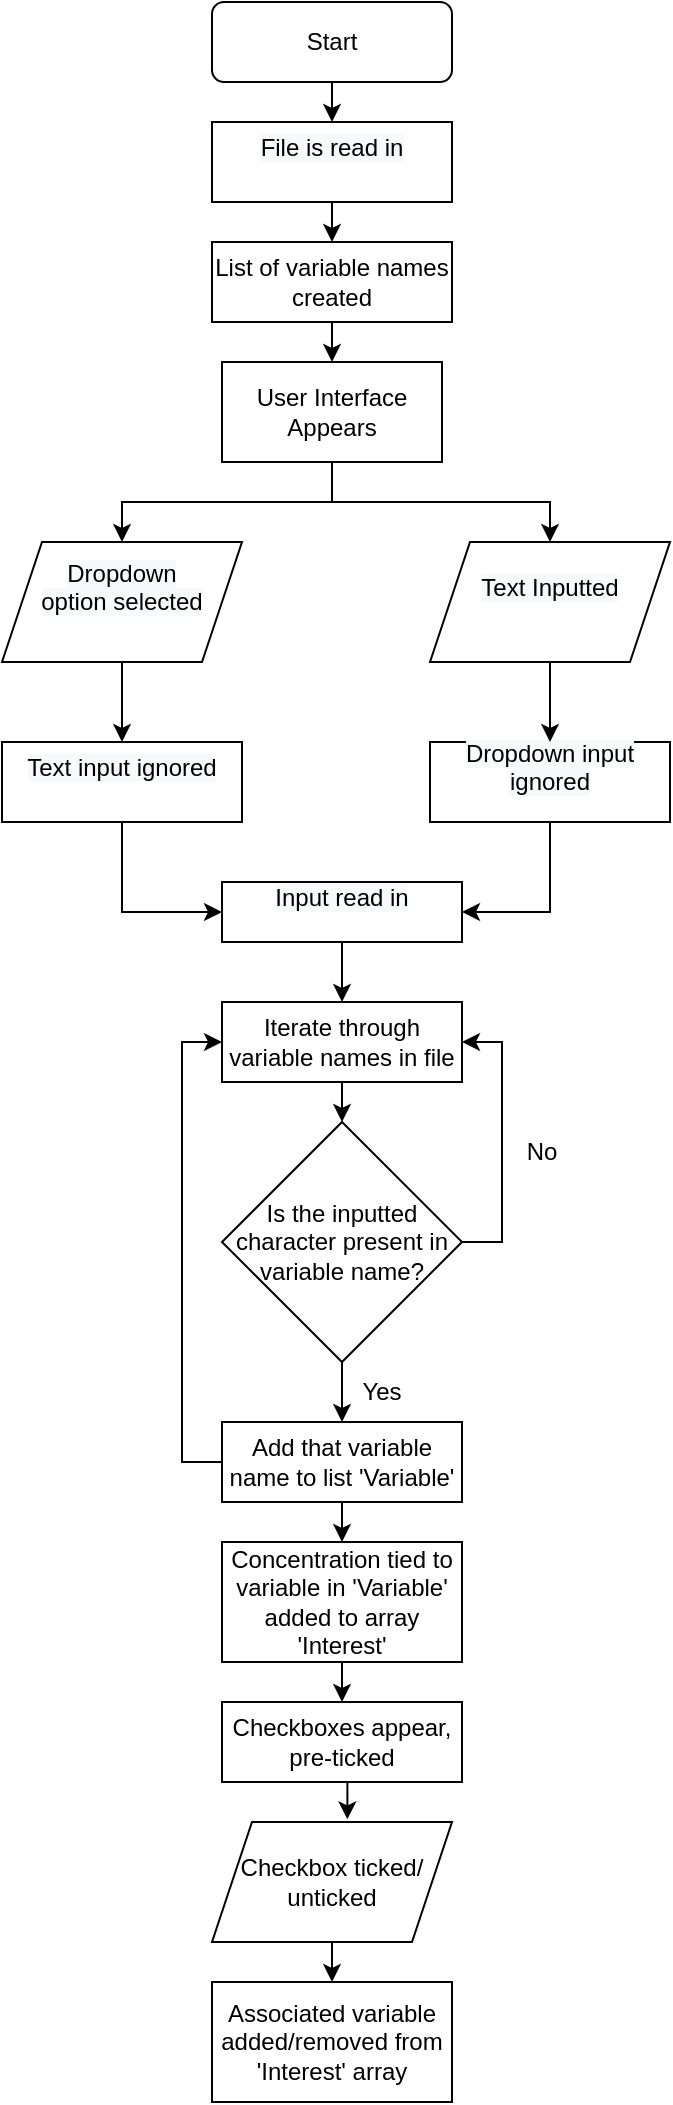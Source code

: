 <mxfile version="18.0.2" type="github">
  <diagram id="C5RBs43oDa-KdzZeNtuy" name="Page-1">
    <mxGraphModel dx="782" dy="468" grid="1" gridSize="10" guides="1" tooltips="1" connect="1" arrows="1" fold="1" page="1" pageScale="1" pageWidth="827" pageHeight="1169" math="0" shadow="0">
      <root>
        <mxCell id="WIyWlLk6GJQsqaUBKTNV-0" />
        <mxCell id="WIyWlLk6GJQsqaUBKTNV-1" parent="WIyWlLk6GJQsqaUBKTNV-0" />
        <mxCell id="8Z7Ra5g3nKZO3fyW7-og-33" style="edgeStyle=orthogonalEdgeStyle;rounded=0;orthogonalLoop=1;jettySize=auto;html=1;exitX=0.5;exitY=1;exitDx=0;exitDy=0;entryX=0.5;entryY=0;entryDx=0;entryDy=0;" edge="1" parent="WIyWlLk6GJQsqaUBKTNV-1" source="8Z7Ra5g3nKZO3fyW7-og-26" target="8Z7Ra5g3nKZO3fyW7-og-32">
          <mxGeometry relative="1" as="geometry" />
        </mxCell>
        <mxCell id="8Z7Ra5g3nKZO3fyW7-og-35" style="edgeStyle=orthogonalEdgeStyle;rounded=0;orthogonalLoop=1;jettySize=auto;html=1;exitX=0.5;exitY=1;exitDx=0;exitDy=0;entryX=0.5;entryY=0;entryDx=0;entryDy=0;" edge="1" parent="WIyWlLk6GJQsqaUBKTNV-1" source="8Z7Ra5g3nKZO3fyW7-og-26" target="8Z7Ra5g3nKZO3fyW7-og-34">
          <mxGeometry relative="1" as="geometry" />
        </mxCell>
        <mxCell id="8Z7Ra5g3nKZO3fyW7-og-26" value="User Interface Appears&lt;br&gt;" style="rounded=0;whiteSpace=wrap;html=1;" vertex="1" parent="WIyWlLk6GJQsqaUBKTNV-1">
          <mxGeometry x="310" y="190" width="110" height="50" as="geometry" />
        </mxCell>
        <mxCell id="8Z7Ra5g3nKZO3fyW7-og-40" style="edgeStyle=orthogonalEdgeStyle;rounded=0;orthogonalLoop=1;jettySize=auto;html=1;exitX=0.5;exitY=1;exitDx=0;exitDy=0;entryX=0;entryY=0.5;entryDx=0;entryDy=0;" edge="1" parent="WIyWlLk6GJQsqaUBKTNV-1" source="8Z7Ra5g3nKZO3fyW7-og-30" target="8Z7Ra5g3nKZO3fyW7-og-39">
          <mxGeometry relative="1" as="geometry" />
        </mxCell>
        <mxCell id="8Z7Ra5g3nKZO3fyW7-og-30" value="&#xa;&lt;span style=&quot;color: rgb(0, 0, 0); font-family: Helvetica; font-size: 12px; font-style: normal; font-variant-ligatures: normal; font-variant-caps: normal; font-weight: 400; letter-spacing: normal; orphans: 2; text-align: center; text-indent: 0px; text-transform: none; widows: 2; word-spacing: 0px; -webkit-text-stroke-width: 0px; background-color: rgb(248, 249, 250); text-decoration-thickness: initial; text-decoration-style: initial; text-decoration-color: initial; float: none; display: inline !important;&quot;&gt;Text input ignored&lt;/span&gt;&#xa;&#xa;" style="rounded=0;whiteSpace=wrap;html=1;" vertex="1" parent="WIyWlLk6GJQsqaUBKTNV-1">
          <mxGeometry x="200" y="380" width="120" height="40" as="geometry" />
        </mxCell>
        <mxCell id="8Z7Ra5g3nKZO3fyW7-og-41" style="edgeStyle=orthogonalEdgeStyle;rounded=0;orthogonalLoop=1;jettySize=auto;html=1;exitX=0.5;exitY=1;exitDx=0;exitDy=0;entryX=1;entryY=0.5;entryDx=0;entryDy=0;" edge="1" parent="WIyWlLk6GJQsqaUBKTNV-1" source="8Z7Ra5g3nKZO3fyW7-og-31" target="8Z7Ra5g3nKZO3fyW7-og-39">
          <mxGeometry relative="1" as="geometry" />
        </mxCell>
        <mxCell id="8Z7Ra5g3nKZO3fyW7-og-31" value="&#xa;&lt;span style=&quot;color: rgb(0, 0, 0); font-family: Helvetica; font-size: 12px; font-style: normal; font-variant-ligatures: normal; font-variant-caps: normal; font-weight: 400; letter-spacing: normal; orphans: 2; text-align: center; text-indent: 0px; text-transform: none; widows: 2; word-spacing: 0px; -webkit-text-stroke-width: 0px; background-color: rgb(248, 249, 250); text-decoration-thickness: initial; text-decoration-style: initial; text-decoration-color: initial; float: none; display: inline !important;&quot;&gt;Dropdown input ignored&lt;/span&gt;&#xa;&#xa;" style="rounded=0;whiteSpace=wrap;html=1;verticalAlign=middle;" vertex="1" parent="WIyWlLk6GJQsqaUBKTNV-1">
          <mxGeometry x="414" y="380" width="120" height="40" as="geometry" />
        </mxCell>
        <mxCell id="8Z7Ra5g3nKZO3fyW7-og-37" style="edgeStyle=orthogonalEdgeStyle;rounded=0;orthogonalLoop=1;jettySize=auto;html=1;exitX=0.5;exitY=1;exitDx=0;exitDy=0;entryX=0.5;entryY=0;entryDx=0;entryDy=0;" edge="1" parent="WIyWlLk6GJQsqaUBKTNV-1" source="8Z7Ra5g3nKZO3fyW7-og-32" target="8Z7Ra5g3nKZO3fyW7-og-30">
          <mxGeometry relative="1" as="geometry" />
        </mxCell>
        <mxCell id="8Z7Ra5g3nKZO3fyW7-og-32" value="&#xa;&lt;span style=&quot;color: rgb(0, 0, 0); font-family: Helvetica; font-size: 12px; font-style: normal; font-variant-ligatures: normal; font-variant-caps: normal; font-weight: 400; letter-spacing: normal; orphans: 2; text-align: center; text-indent: 0px; text-transform: none; widows: 2; word-spacing: 0px; -webkit-text-stroke-width: 0px; background-color: rgb(248, 249, 250); text-decoration-thickness: initial; text-decoration-style: initial; text-decoration-color: initial; float: none; display: inline !important;&quot;&gt;Dropdown&lt;/span&gt;&lt;br style=&quot;color: rgb(0, 0, 0); font-family: Helvetica; font-size: 12px; font-style: normal; font-variant-ligatures: normal; font-variant-caps: normal; font-weight: 400; letter-spacing: normal; orphans: 2; text-align: center; text-indent: 0px; text-transform: none; widows: 2; word-spacing: 0px; -webkit-text-stroke-width: 0px; background-color: rgb(248, 249, 250); text-decoration-thickness: initial; text-decoration-style: initial; text-decoration-color: initial;&quot;&gt;&lt;span style=&quot;color: rgb(0, 0, 0); font-family: Helvetica; font-size: 12px; font-style: normal; font-variant-ligatures: normal; font-variant-caps: normal; font-weight: 400; letter-spacing: normal; orphans: 2; text-align: center; text-indent: 0px; text-transform: none; widows: 2; word-spacing: 0px; -webkit-text-stroke-width: 0px; background-color: rgb(248, 249, 250); text-decoration-thickness: initial; text-decoration-style: initial; text-decoration-color: initial; float: none; display: inline !important;&quot;&gt;option selected&lt;/span&gt;&#xa;&#xa;" style="shape=parallelogram;perimeter=parallelogramPerimeter;whiteSpace=wrap;html=1;fixedSize=1;" vertex="1" parent="WIyWlLk6GJQsqaUBKTNV-1">
          <mxGeometry x="200" y="280" width="120" height="60" as="geometry" />
        </mxCell>
        <mxCell id="8Z7Ra5g3nKZO3fyW7-og-38" style="edgeStyle=orthogonalEdgeStyle;rounded=0;orthogonalLoop=1;jettySize=auto;html=1;exitX=0.5;exitY=1;exitDx=0;exitDy=0;entryX=0.5;entryY=0;entryDx=0;entryDy=0;" edge="1" parent="WIyWlLk6GJQsqaUBKTNV-1" source="8Z7Ra5g3nKZO3fyW7-og-34" target="8Z7Ra5g3nKZO3fyW7-og-31">
          <mxGeometry relative="1" as="geometry" />
        </mxCell>
        <mxCell id="8Z7Ra5g3nKZO3fyW7-og-34" value="&#xa;&lt;span style=&quot;color: rgb(0, 0, 0); font-family: Helvetica; font-size: 12px; font-style: normal; font-variant-ligatures: normal; font-variant-caps: normal; font-weight: 400; letter-spacing: normal; orphans: 2; text-align: center; text-indent: 0px; text-transform: none; widows: 2; word-spacing: 0px; -webkit-text-stroke-width: 0px; background-color: rgb(248, 249, 250); text-decoration-thickness: initial; text-decoration-style: initial; text-decoration-color: initial; float: none; display: inline !important;&quot;&gt;Text Inputted&lt;/span&gt;&#xa;&#xa;" style="shape=parallelogram;perimeter=parallelogramPerimeter;whiteSpace=wrap;html=1;fixedSize=1;" vertex="1" parent="WIyWlLk6GJQsqaUBKTNV-1">
          <mxGeometry x="414" y="280" width="120" height="60" as="geometry" />
        </mxCell>
        <mxCell id="8Z7Ra5g3nKZO3fyW7-og-43" style="edgeStyle=orthogonalEdgeStyle;rounded=0;orthogonalLoop=1;jettySize=auto;html=1;exitX=0.5;exitY=1;exitDx=0;exitDy=0;entryX=0.5;entryY=0;entryDx=0;entryDy=0;" edge="1" parent="WIyWlLk6GJQsqaUBKTNV-1" source="8Z7Ra5g3nKZO3fyW7-og-39">
          <mxGeometry relative="1" as="geometry">
            <mxPoint x="370" y="510" as="targetPoint" />
          </mxGeometry>
        </mxCell>
        <mxCell id="8Z7Ra5g3nKZO3fyW7-og-39" value="&#xa;&lt;span style=&quot;color: rgb(0, 0, 0); font-family: Helvetica; font-size: 12px; font-style: normal; font-variant-ligatures: normal; font-variant-caps: normal; font-weight: 400; letter-spacing: normal; orphans: 2; text-align: center; text-indent: 0px; text-transform: none; widows: 2; word-spacing: 0px; -webkit-text-stroke-width: 0px; background-color: rgb(248, 249, 250); text-decoration-thickness: initial; text-decoration-style: initial; text-decoration-color: initial; float: none; display: inline !important;&quot;&gt;Input read in&lt;/span&gt;&#xa;&#xa;" style="rounded=0;whiteSpace=wrap;html=1;" vertex="1" parent="WIyWlLk6GJQsqaUBKTNV-1">
          <mxGeometry x="310" y="450" width="120" height="30" as="geometry" />
        </mxCell>
        <mxCell id="8Z7Ra5g3nKZO3fyW7-og-53" style="edgeStyle=orthogonalEdgeStyle;rounded=0;orthogonalLoop=1;jettySize=auto;html=1;exitX=0.5;exitY=1;exitDx=0;exitDy=0;entryX=0.5;entryY=0;entryDx=0;entryDy=0;" edge="1" parent="WIyWlLk6GJQsqaUBKTNV-1" source="8Z7Ra5g3nKZO3fyW7-og-44" target="8Z7Ra5g3nKZO3fyW7-og-52">
          <mxGeometry relative="1" as="geometry" />
        </mxCell>
        <mxCell id="8Z7Ra5g3nKZO3fyW7-og-44" value="Iterate through variable names in file" style="rounded=0;whiteSpace=wrap;html=1;" vertex="1" parent="WIyWlLk6GJQsqaUBKTNV-1">
          <mxGeometry x="310" y="510" width="120" height="40" as="geometry" />
        </mxCell>
        <mxCell id="8Z7Ra5g3nKZO3fyW7-og-50" style="edgeStyle=orthogonalEdgeStyle;rounded=0;orthogonalLoop=1;jettySize=auto;html=1;exitX=0.5;exitY=1;exitDx=0;exitDy=0;entryX=0.5;entryY=0;entryDx=0;entryDy=0;" edge="1" parent="WIyWlLk6GJQsqaUBKTNV-1" source="8Z7Ra5g3nKZO3fyW7-og-45" target="8Z7Ra5g3nKZO3fyW7-og-26">
          <mxGeometry relative="1" as="geometry" />
        </mxCell>
        <mxCell id="8Z7Ra5g3nKZO3fyW7-og-45" value="List of variable names created" style="rounded=0;whiteSpace=wrap;html=1;" vertex="1" parent="WIyWlLk6GJQsqaUBKTNV-1">
          <mxGeometry x="305" y="130" width="120" height="40" as="geometry" />
        </mxCell>
        <mxCell id="8Z7Ra5g3nKZO3fyW7-og-49" style="edgeStyle=orthogonalEdgeStyle;rounded=0;orthogonalLoop=1;jettySize=auto;html=1;exitX=0.5;exitY=1;exitDx=0;exitDy=0;entryX=0.5;entryY=0;entryDx=0;entryDy=0;" edge="1" parent="WIyWlLk6GJQsqaUBKTNV-1" source="8Z7Ra5g3nKZO3fyW7-og-46" target="8Z7Ra5g3nKZO3fyW7-og-45">
          <mxGeometry relative="1" as="geometry" />
        </mxCell>
        <mxCell id="8Z7Ra5g3nKZO3fyW7-og-46" value="&#xa;&lt;span style=&quot;color: rgb(0, 0, 0); font-family: Helvetica; font-size: 12px; font-style: normal; font-variant-ligatures: normal; font-variant-caps: normal; font-weight: 400; letter-spacing: normal; orphans: 2; text-align: center; text-indent: 0px; text-transform: none; widows: 2; word-spacing: 0px; -webkit-text-stroke-width: 0px; background-color: rgb(248, 249, 250); text-decoration-thickness: initial; text-decoration-style: initial; text-decoration-color: initial; float: none; display: inline !important;&quot;&gt;File is read in&lt;/span&gt;&#xa;&#xa;" style="rounded=0;whiteSpace=wrap;html=1;" vertex="1" parent="WIyWlLk6GJQsqaUBKTNV-1">
          <mxGeometry x="305" y="70" width="120" height="40" as="geometry" />
        </mxCell>
        <mxCell id="8Z7Ra5g3nKZO3fyW7-og-48" style="edgeStyle=orthogonalEdgeStyle;rounded=0;orthogonalLoop=1;jettySize=auto;html=1;exitX=0.5;exitY=1;exitDx=0;exitDy=0;entryX=0.5;entryY=0;entryDx=0;entryDy=0;" edge="1" parent="WIyWlLk6GJQsqaUBKTNV-1" source="8Z7Ra5g3nKZO3fyW7-og-47" target="8Z7Ra5g3nKZO3fyW7-og-46">
          <mxGeometry relative="1" as="geometry" />
        </mxCell>
        <mxCell id="8Z7Ra5g3nKZO3fyW7-og-47" value="Start" style="rounded=1;whiteSpace=wrap;html=1;" vertex="1" parent="WIyWlLk6GJQsqaUBKTNV-1">
          <mxGeometry x="305" y="10" width="120" height="40" as="geometry" />
        </mxCell>
        <mxCell id="8Z7Ra5g3nKZO3fyW7-og-56" style="edgeStyle=orthogonalEdgeStyle;rounded=0;orthogonalLoop=1;jettySize=auto;html=1;exitX=0.5;exitY=1;exitDx=0;exitDy=0;entryX=0.5;entryY=0;entryDx=0;entryDy=0;" edge="1" parent="WIyWlLk6GJQsqaUBKTNV-1" source="8Z7Ra5g3nKZO3fyW7-og-52" target="8Z7Ra5g3nKZO3fyW7-og-54">
          <mxGeometry relative="1" as="geometry" />
        </mxCell>
        <mxCell id="8Z7Ra5g3nKZO3fyW7-og-62" style="edgeStyle=orthogonalEdgeStyle;rounded=0;orthogonalLoop=1;jettySize=auto;html=1;exitX=1;exitY=0.5;exitDx=0;exitDy=0;entryX=1;entryY=0.5;entryDx=0;entryDy=0;" edge="1" parent="WIyWlLk6GJQsqaUBKTNV-1" source="8Z7Ra5g3nKZO3fyW7-og-52" target="8Z7Ra5g3nKZO3fyW7-og-44">
          <mxGeometry relative="1" as="geometry" />
        </mxCell>
        <mxCell id="8Z7Ra5g3nKZO3fyW7-og-52" value="Is the inputted character present in variable name?" style="rhombus;whiteSpace=wrap;html=1;" vertex="1" parent="WIyWlLk6GJQsqaUBKTNV-1">
          <mxGeometry x="310" y="570" width="120" height="120" as="geometry" />
        </mxCell>
        <mxCell id="8Z7Ra5g3nKZO3fyW7-og-61" style="edgeStyle=orthogonalEdgeStyle;rounded=0;orthogonalLoop=1;jettySize=auto;html=1;exitX=0;exitY=0.5;exitDx=0;exitDy=0;entryX=0;entryY=0.5;entryDx=0;entryDy=0;" edge="1" parent="WIyWlLk6GJQsqaUBKTNV-1" source="8Z7Ra5g3nKZO3fyW7-og-54" target="8Z7Ra5g3nKZO3fyW7-og-44">
          <mxGeometry relative="1" as="geometry" />
        </mxCell>
        <mxCell id="8Z7Ra5g3nKZO3fyW7-og-66" style="edgeStyle=orthogonalEdgeStyle;rounded=0;orthogonalLoop=1;jettySize=auto;html=1;exitX=0.5;exitY=1;exitDx=0;exitDy=0;entryX=0.5;entryY=0;entryDx=0;entryDy=0;" edge="1" parent="WIyWlLk6GJQsqaUBKTNV-1" source="8Z7Ra5g3nKZO3fyW7-og-54" target="8Z7Ra5g3nKZO3fyW7-og-65">
          <mxGeometry relative="1" as="geometry" />
        </mxCell>
        <mxCell id="8Z7Ra5g3nKZO3fyW7-og-54" value="Add that variable name to list &#39;Variable&#39;" style="rounded=0;whiteSpace=wrap;html=1;" vertex="1" parent="WIyWlLk6GJQsqaUBKTNV-1">
          <mxGeometry x="310" y="720" width="120" height="40" as="geometry" />
        </mxCell>
        <mxCell id="8Z7Ra5g3nKZO3fyW7-og-57" value="Yes" style="text;html=1;strokeColor=none;fillColor=none;align=center;verticalAlign=middle;whiteSpace=wrap;rounded=0;" vertex="1" parent="WIyWlLk6GJQsqaUBKTNV-1">
          <mxGeometry x="360" y="690" width="60" height="30" as="geometry" />
        </mxCell>
        <mxCell id="8Z7Ra5g3nKZO3fyW7-og-59" value="No" style="text;html=1;strokeColor=none;fillColor=none;align=center;verticalAlign=middle;whiteSpace=wrap;rounded=0;" vertex="1" parent="WIyWlLk6GJQsqaUBKTNV-1">
          <mxGeometry x="440" y="570" width="60" height="30" as="geometry" />
        </mxCell>
        <mxCell id="8Z7Ra5g3nKZO3fyW7-og-68" style="edgeStyle=orthogonalEdgeStyle;rounded=0;orthogonalLoop=1;jettySize=auto;html=1;exitX=0.5;exitY=1;exitDx=0;exitDy=0;entryX=0.5;entryY=0;entryDx=0;entryDy=0;" edge="1" parent="WIyWlLk6GJQsqaUBKTNV-1" source="8Z7Ra5g3nKZO3fyW7-og-65" target="8Z7Ra5g3nKZO3fyW7-og-67">
          <mxGeometry relative="1" as="geometry" />
        </mxCell>
        <mxCell id="8Z7Ra5g3nKZO3fyW7-og-65" value="Concentration tied to variable in &#39;Variable&#39; added to array &#39;Interest&#39;" style="rounded=0;whiteSpace=wrap;html=1;" vertex="1" parent="WIyWlLk6GJQsqaUBKTNV-1">
          <mxGeometry x="310" y="780" width="120" height="60" as="geometry" />
        </mxCell>
        <mxCell id="8Z7Ra5g3nKZO3fyW7-og-70" style="edgeStyle=orthogonalEdgeStyle;rounded=0;orthogonalLoop=1;jettySize=auto;html=1;exitX=0.5;exitY=1;exitDx=0;exitDy=0;entryX=0.564;entryY=-0.022;entryDx=0;entryDy=0;entryPerimeter=0;" edge="1" parent="WIyWlLk6GJQsqaUBKTNV-1" source="8Z7Ra5g3nKZO3fyW7-og-67" target="8Z7Ra5g3nKZO3fyW7-og-69">
          <mxGeometry relative="1" as="geometry" />
        </mxCell>
        <mxCell id="8Z7Ra5g3nKZO3fyW7-og-67" value="Checkboxes appear, pre-ticked" style="rounded=0;whiteSpace=wrap;html=1;" vertex="1" parent="WIyWlLk6GJQsqaUBKTNV-1">
          <mxGeometry x="310" y="860" width="120" height="40" as="geometry" />
        </mxCell>
        <mxCell id="8Z7Ra5g3nKZO3fyW7-og-73" style="edgeStyle=orthogonalEdgeStyle;rounded=0;orthogonalLoop=1;jettySize=auto;html=1;exitX=0.5;exitY=1;exitDx=0;exitDy=0;entryX=0.5;entryY=0;entryDx=0;entryDy=0;" edge="1" parent="WIyWlLk6GJQsqaUBKTNV-1" source="8Z7Ra5g3nKZO3fyW7-og-69" target="8Z7Ra5g3nKZO3fyW7-og-71">
          <mxGeometry relative="1" as="geometry" />
        </mxCell>
        <mxCell id="8Z7Ra5g3nKZO3fyW7-og-69" value="Checkbox ticked/ unticked" style="shape=parallelogram;perimeter=parallelogramPerimeter;whiteSpace=wrap;html=1;fixedSize=1;" vertex="1" parent="WIyWlLk6GJQsqaUBKTNV-1">
          <mxGeometry x="305" y="920" width="120" height="60" as="geometry" />
        </mxCell>
        <mxCell id="8Z7Ra5g3nKZO3fyW7-og-71" value="Associated variable added/removed from &#39;Interest&#39; array" style="rounded=0;whiteSpace=wrap;html=1;" vertex="1" parent="WIyWlLk6GJQsqaUBKTNV-1">
          <mxGeometry x="305" y="1000" width="120" height="60" as="geometry" />
        </mxCell>
      </root>
    </mxGraphModel>
  </diagram>
</mxfile>

